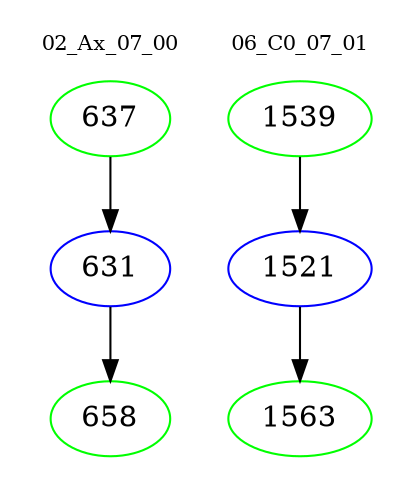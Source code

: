 digraph{
subgraph cluster_0 {
color = white
label = "02_Ax_07_00";
fontsize=10;
T0_637 [label="637", color="green"]
T0_637 -> T0_631 [color="black"]
T0_631 [label="631", color="blue"]
T0_631 -> T0_658 [color="black"]
T0_658 [label="658", color="green"]
}
subgraph cluster_1 {
color = white
label = "06_C0_07_01";
fontsize=10;
T1_1539 [label="1539", color="green"]
T1_1539 -> T1_1521 [color="black"]
T1_1521 [label="1521", color="blue"]
T1_1521 -> T1_1563 [color="black"]
T1_1563 [label="1563", color="green"]
}
}
